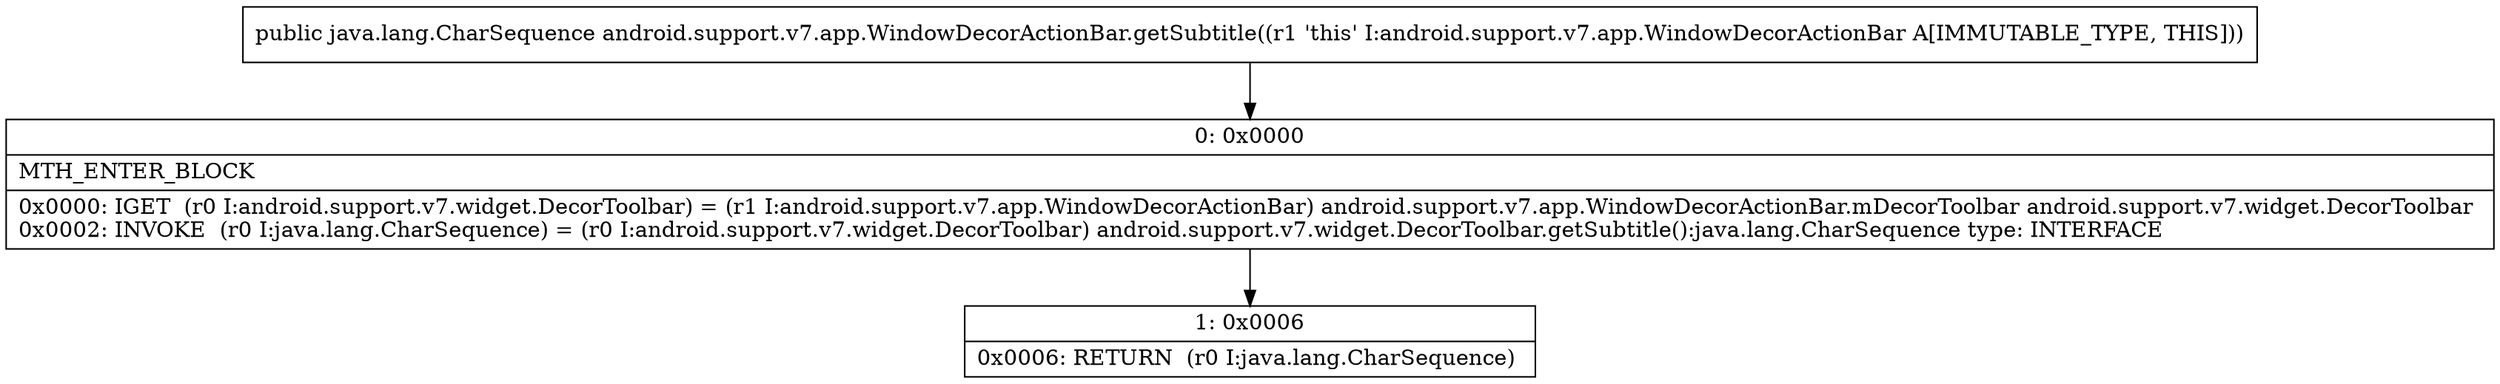 digraph "CFG forandroid.support.v7.app.WindowDecorActionBar.getSubtitle()Ljava\/lang\/CharSequence;" {
Node_0 [shape=record,label="{0\:\ 0x0000|MTH_ENTER_BLOCK\l|0x0000: IGET  (r0 I:android.support.v7.widget.DecorToolbar) = (r1 I:android.support.v7.app.WindowDecorActionBar) android.support.v7.app.WindowDecorActionBar.mDecorToolbar android.support.v7.widget.DecorToolbar \l0x0002: INVOKE  (r0 I:java.lang.CharSequence) = (r0 I:android.support.v7.widget.DecorToolbar) android.support.v7.widget.DecorToolbar.getSubtitle():java.lang.CharSequence type: INTERFACE \l}"];
Node_1 [shape=record,label="{1\:\ 0x0006|0x0006: RETURN  (r0 I:java.lang.CharSequence) \l}"];
MethodNode[shape=record,label="{public java.lang.CharSequence android.support.v7.app.WindowDecorActionBar.getSubtitle((r1 'this' I:android.support.v7.app.WindowDecorActionBar A[IMMUTABLE_TYPE, THIS])) }"];
MethodNode -> Node_0;
Node_0 -> Node_1;
}

